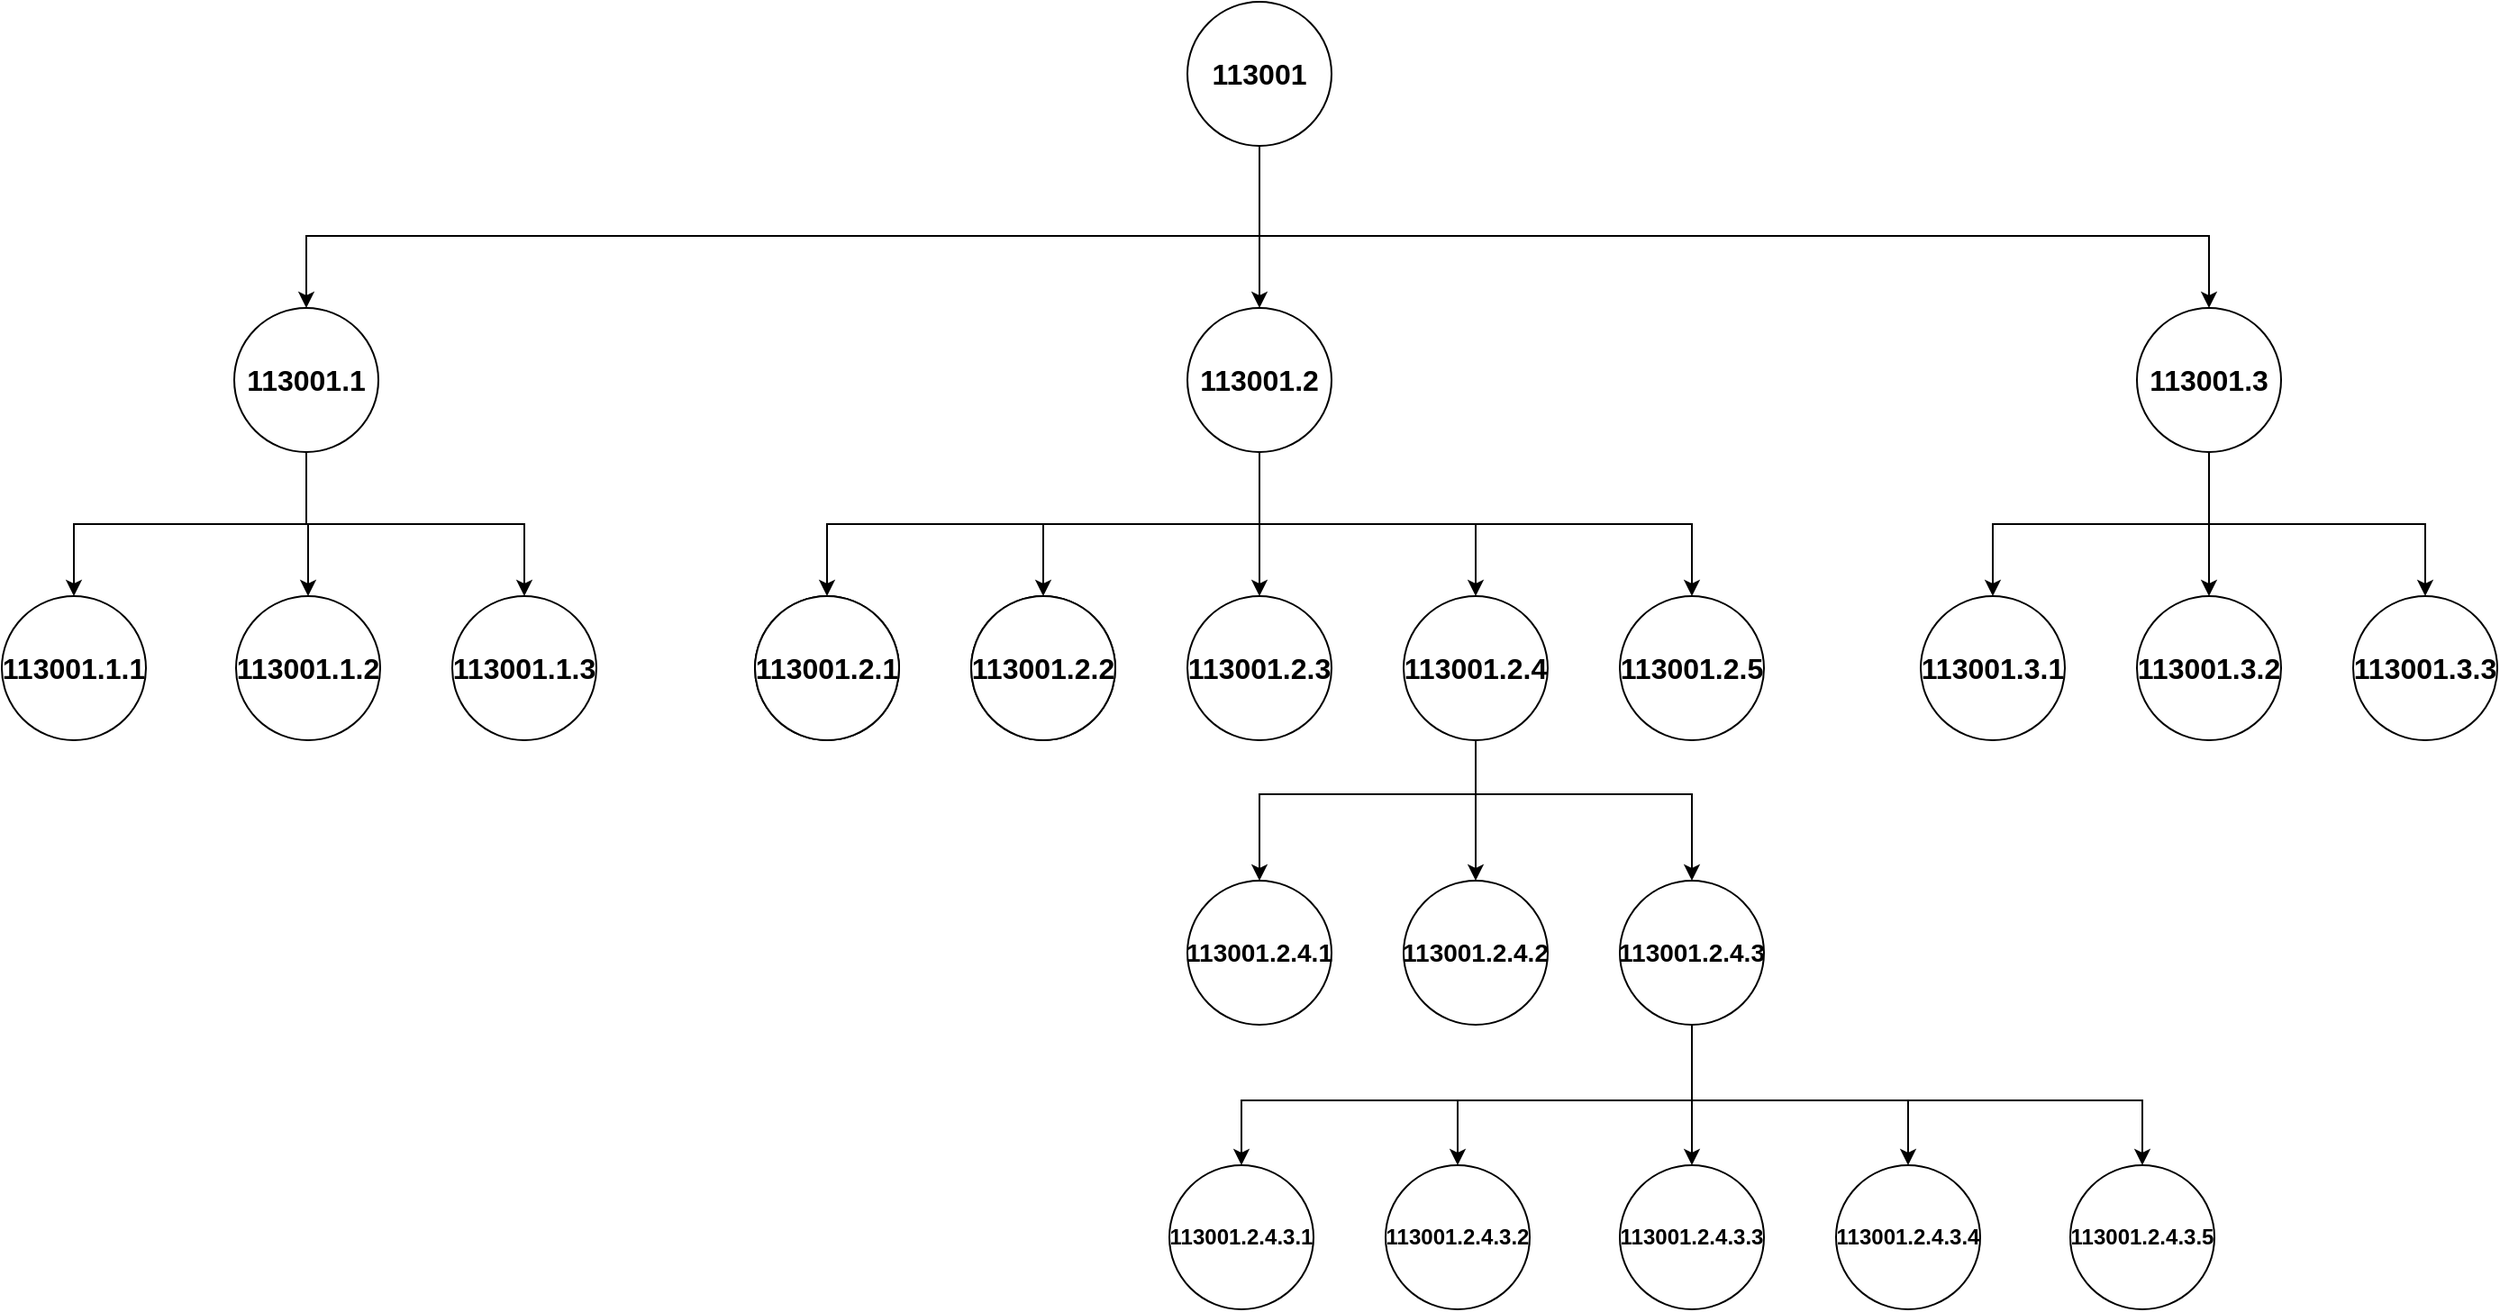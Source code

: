 <mxfile version="14.6.13" type="device"><diagram id="rQxiMimDoKxI2ceIXGzO" name="第 1 页"><mxGraphModel dx="1280" dy="818" grid="1" gridSize="10" guides="1" tooltips="1" connect="1" arrows="1" fold="1" page="1" pageScale="1" pageWidth="1169" pageHeight="827" math="0" shadow="0"><root><mxCell id="0"/><mxCell id="1" parent="0"/><mxCell id="TOgaDKDevZzOMmmwoJiZ-30" value="" style="edgeStyle=orthogonalEdgeStyle;rounded=0;orthogonalLoop=1;jettySize=auto;html=1;" edge="1" parent="1" source="TOgaDKDevZzOMmmwoJiZ-1" target="TOgaDKDevZzOMmmwoJiZ-3"><mxGeometry relative="1" as="geometry"/></mxCell><mxCell id="TOgaDKDevZzOMmmwoJiZ-32" style="edgeStyle=orthogonalEdgeStyle;rounded=0;orthogonalLoop=1;jettySize=auto;html=1;entryX=0.5;entryY=0;entryDx=0;entryDy=0;" edge="1" parent="1" source="TOgaDKDevZzOMmmwoJiZ-1" target="TOgaDKDevZzOMmmwoJiZ-4"><mxGeometry relative="1" as="geometry"><Array as="points"><mxPoint x="800" y="200"/><mxPoint x="1327" y="200"/></Array></mxGeometry></mxCell><mxCell id="TOgaDKDevZzOMmmwoJiZ-51" style="edgeStyle=orthogonalEdgeStyle;rounded=0;orthogonalLoop=1;jettySize=auto;html=1;entryX=0.5;entryY=0;entryDx=0;entryDy=0;" edge="1" parent="1" source="TOgaDKDevZzOMmmwoJiZ-1" target="TOgaDKDevZzOMmmwoJiZ-2"><mxGeometry relative="1" as="geometry"><Array as="points"><mxPoint x="800" y="200"/><mxPoint x="271" y="200"/></Array></mxGeometry></mxCell><mxCell id="TOgaDKDevZzOMmmwoJiZ-1" value="&lt;b&gt;&lt;span lang=&quot;EN-US&quot; style=&quot;font-size: 12.0pt ; font-family: &amp;#34;calibri&amp;#34; , sans-serif&quot;&gt;113001&lt;/span&gt;&lt;/b&gt;" style="ellipse;whiteSpace=wrap;html=1;aspect=fixed;" vertex="1" parent="1"><mxGeometry x="760" y="70" width="80" height="80" as="geometry"/></mxCell><mxCell id="TOgaDKDevZzOMmmwoJiZ-27" value="" style="edgeStyle=orthogonalEdgeStyle;rounded=0;orthogonalLoop=1;jettySize=auto;html=1;" edge="1" parent="1" source="TOgaDKDevZzOMmmwoJiZ-2" target="TOgaDKDevZzOMmmwoJiZ-9"><mxGeometry relative="1" as="geometry"/></mxCell><mxCell id="TOgaDKDevZzOMmmwoJiZ-28" style="edgeStyle=orthogonalEdgeStyle;rounded=0;orthogonalLoop=1;jettySize=auto;html=1;entryX=0.5;entryY=0;entryDx=0;entryDy=0;" edge="1" parent="1" source="TOgaDKDevZzOMmmwoJiZ-2" target="TOgaDKDevZzOMmmwoJiZ-8"><mxGeometry relative="1" as="geometry"><Array as="points"><mxPoint x="271" y="360"/><mxPoint x="142" y="360"/></Array></mxGeometry></mxCell><mxCell id="TOgaDKDevZzOMmmwoJiZ-29" style="edgeStyle=orthogonalEdgeStyle;rounded=0;orthogonalLoop=1;jettySize=auto;html=1;entryX=0.5;entryY=0;entryDx=0;entryDy=0;" edge="1" parent="1" source="TOgaDKDevZzOMmmwoJiZ-2" target="TOgaDKDevZzOMmmwoJiZ-10"><mxGeometry relative="1" as="geometry"><Array as="points"><mxPoint x="271" y="360"/><mxPoint x="392" y="360"/></Array></mxGeometry></mxCell><mxCell id="TOgaDKDevZzOMmmwoJiZ-2" value="&lt;b&gt;&lt;span lang=&quot;EN-US&quot; style=&quot;font-size: 12.0pt ; font-family: &amp;#34;calibri&amp;#34; , sans-serif&quot;&gt;113001.1&lt;/span&gt;&lt;/b&gt;" style="ellipse;whiteSpace=wrap;html=1;aspect=fixed;" vertex="1" parent="1"><mxGeometry x="231" y="240" width="80" height="80" as="geometry"/></mxCell><mxCell id="TOgaDKDevZzOMmmwoJiZ-22" value="" style="edgeStyle=orthogonalEdgeStyle;rounded=0;orthogonalLoop=1;jettySize=auto;html=1;" edge="1" parent="1" source="TOgaDKDevZzOMmmwoJiZ-3" target="TOgaDKDevZzOMmmwoJiZ-13"><mxGeometry relative="1" as="geometry"/></mxCell><mxCell id="TOgaDKDevZzOMmmwoJiZ-23" style="edgeStyle=orthogonalEdgeStyle;rounded=0;orthogonalLoop=1;jettySize=auto;html=1;entryX=0.5;entryY=0;entryDx=0;entryDy=0;" edge="1" parent="1" source="TOgaDKDevZzOMmmwoJiZ-3" target="TOgaDKDevZzOMmmwoJiZ-11"><mxGeometry relative="1" as="geometry"><Array as="points"><mxPoint x="800" y="360"/><mxPoint x="560" y="360"/></Array></mxGeometry></mxCell><mxCell id="TOgaDKDevZzOMmmwoJiZ-24" style="edgeStyle=orthogonalEdgeStyle;rounded=0;orthogonalLoop=1;jettySize=auto;html=1;entryX=0.5;entryY=0;entryDx=0;entryDy=0;" edge="1" parent="1" source="TOgaDKDevZzOMmmwoJiZ-3" target="TOgaDKDevZzOMmmwoJiZ-12"><mxGeometry relative="1" as="geometry"><Array as="points"><mxPoint x="800" y="360"/><mxPoint x="680" y="360"/></Array></mxGeometry></mxCell><mxCell id="TOgaDKDevZzOMmmwoJiZ-25" style="edgeStyle=orthogonalEdgeStyle;rounded=0;orthogonalLoop=1;jettySize=auto;html=1;entryX=0.5;entryY=0;entryDx=0;entryDy=0;" edge="1" parent="1" source="TOgaDKDevZzOMmmwoJiZ-3" target="TOgaDKDevZzOMmmwoJiZ-14"><mxGeometry relative="1" as="geometry"><Array as="points"><mxPoint x="800" y="360"/><mxPoint x="920" y="360"/></Array></mxGeometry></mxCell><mxCell id="TOgaDKDevZzOMmmwoJiZ-26" style="edgeStyle=orthogonalEdgeStyle;rounded=0;orthogonalLoop=1;jettySize=auto;html=1;entryX=0.5;entryY=0;entryDx=0;entryDy=0;" edge="1" parent="1" source="TOgaDKDevZzOMmmwoJiZ-3" target="TOgaDKDevZzOMmmwoJiZ-18"><mxGeometry relative="1" as="geometry"><Array as="points"><mxPoint x="800" y="360"/><mxPoint x="1040" y="360"/></Array></mxGeometry></mxCell><mxCell id="TOgaDKDevZzOMmmwoJiZ-3" value="&lt;b&gt;&lt;span lang=&quot;EN-US&quot; style=&quot;font-size: 12.0pt ; font-family: &amp;#34;calibri&amp;#34; , sans-serif&quot;&gt;113001.2&lt;/span&gt;&lt;/b&gt;" style="ellipse;whiteSpace=wrap;html=1;aspect=fixed;" vertex="1" parent="1"><mxGeometry x="760" y="240" width="80" height="80" as="geometry"/></mxCell><mxCell id="TOgaDKDevZzOMmmwoJiZ-48" value="" style="edgeStyle=orthogonalEdgeStyle;rounded=0;orthogonalLoop=1;jettySize=auto;html=1;" edge="1" parent="1" source="TOgaDKDevZzOMmmwoJiZ-4" target="TOgaDKDevZzOMmmwoJiZ-47"><mxGeometry relative="1" as="geometry"/></mxCell><mxCell id="TOgaDKDevZzOMmmwoJiZ-49" style="edgeStyle=orthogonalEdgeStyle;rounded=0;orthogonalLoop=1;jettySize=auto;html=1;entryX=0.5;entryY=0;entryDx=0;entryDy=0;" edge="1" parent="1" source="TOgaDKDevZzOMmmwoJiZ-4" target="TOgaDKDevZzOMmmwoJiZ-46"><mxGeometry relative="1" as="geometry"><Array as="points"><mxPoint x="1327" y="360"/><mxPoint x="1207" y="360"/></Array></mxGeometry></mxCell><mxCell id="TOgaDKDevZzOMmmwoJiZ-50" style="edgeStyle=orthogonalEdgeStyle;rounded=0;orthogonalLoop=1;jettySize=auto;html=1;entryX=0.5;entryY=0;entryDx=0;entryDy=0;" edge="1" parent="1" source="TOgaDKDevZzOMmmwoJiZ-4" target="TOgaDKDevZzOMmmwoJiZ-45"><mxGeometry relative="1" as="geometry"><Array as="points"><mxPoint x="1327" y="360"/><mxPoint x="1447" y="360"/></Array></mxGeometry></mxCell><mxCell id="TOgaDKDevZzOMmmwoJiZ-4" value="&lt;b&gt;&lt;span lang=&quot;EN-US&quot; style=&quot;font-size: 12.0pt ; font-family: &amp;#34;calibri&amp;#34; , sans-serif&quot;&gt;113001.3&lt;/span&gt;&lt;/b&gt;" style="ellipse;whiteSpace=wrap;html=1;aspect=fixed;" vertex="1" parent="1"><mxGeometry x="1287" y="240" width="80" height="80" as="geometry"/></mxCell><mxCell id="TOgaDKDevZzOMmmwoJiZ-8" value="&lt;b&gt;&lt;span lang=&quot;EN-US&quot; style=&quot;font-size: 12pt ; font-family: &amp;#34;calibri&amp;#34; , sans-serif&quot;&gt;113001.1.1&lt;/span&gt;&lt;/b&gt;" style="ellipse;whiteSpace=wrap;html=1;aspect=fixed;" vertex="1" parent="1"><mxGeometry x="102" y="400" width="80" height="80" as="geometry"/></mxCell><mxCell id="TOgaDKDevZzOMmmwoJiZ-9" value="&lt;b&gt;&lt;span lang=&quot;EN-US&quot; style=&quot;font-size: 12pt ; font-family: &amp;#34;calibri&amp;#34; , sans-serif&quot;&gt;113001.1.2&lt;/span&gt;&lt;/b&gt;" style="ellipse;whiteSpace=wrap;html=1;aspect=fixed;" vertex="1" parent="1"><mxGeometry x="232" y="400" width="80" height="80" as="geometry"/></mxCell><mxCell id="TOgaDKDevZzOMmmwoJiZ-10" value="&lt;b&gt;&lt;span lang=&quot;EN-US&quot; style=&quot;font-size: 12pt ; font-family: &amp;#34;calibri&amp;#34; , sans-serif&quot;&gt;113001.1.3&lt;/span&gt;&lt;/b&gt;" style="ellipse;whiteSpace=wrap;html=1;aspect=fixed;" vertex="1" parent="1"><mxGeometry x="352" y="400" width="80" height="80" as="geometry"/></mxCell><mxCell id="TOgaDKDevZzOMmmwoJiZ-11" value="&lt;b&gt;&lt;span lang=&quot;EN-US&quot; style=&quot;font-size: 12pt ; font-family: &amp;#34;calibri&amp;#34; , sans-serif&quot;&gt;113001.2.1&lt;/span&gt;&lt;/b&gt;" style="ellipse;whiteSpace=wrap;html=1;aspect=fixed;" vertex="1" parent="1"><mxGeometry x="520" y="400" width="80" height="80" as="geometry"/></mxCell><mxCell id="TOgaDKDevZzOMmmwoJiZ-12" value="&lt;b&gt;&lt;span lang=&quot;EN-US&quot; style=&quot;font-size: 12pt ; font-family: &amp;#34;calibri&amp;#34; , sans-serif&quot;&gt;113001.2.2&lt;/span&gt;&lt;/b&gt;" style="ellipse;whiteSpace=wrap;html=1;aspect=fixed;" vertex="1" parent="1"><mxGeometry x="640" y="400" width="80" height="80" as="geometry"/></mxCell><mxCell id="TOgaDKDevZzOMmmwoJiZ-13" value="&lt;b&gt;&lt;span lang=&quot;EN-US&quot; style=&quot;font-size: 12pt ; font-family: &amp;#34;calibri&amp;#34; , sans-serif&quot;&gt;113001.2.3&lt;/span&gt;&lt;/b&gt;" style="ellipse;whiteSpace=wrap;html=1;aspect=fixed;" vertex="1" parent="1"><mxGeometry x="760" y="400" width="80" height="80" as="geometry"/></mxCell><mxCell id="TOgaDKDevZzOMmmwoJiZ-19" value="" style="edgeStyle=orthogonalEdgeStyle;rounded=0;orthogonalLoop=1;jettySize=auto;html=1;" edge="1" parent="1" source="TOgaDKDevZzOMmmwoJiZ-14" target="TOgaDKDevZzOMmmwoJiZ-16"><mxGeometry relative="1" as="geometry"/></mxCell><mxCell id="TOgaDKDevZzOMmmwoJiZ-20" style="edgeStyle=orthogonalEdgeStyle;rounded=0;orthogonalLoop=1;jettySize=auto;html=1;entryX=0.5;entryY=0;entryDx=0;entryDy=0;" edge="1" parent="1" source="TOgaDKDevZzOMmmwoJiZ-14" target="TOgaDKDevZzOMmmwoJiZ-15"><mxGeometry relative="1" as="geometry"><Array as="points"><mxPoint x="920" y="510"/><mxPoint x="800" y="510"/></Array></mxGeometry></mxCell><mxCell id="TOgaDKDevZzOMmmwoJiZ-21" style="edgeStyle=orthogonalEdgeStyle;rounded=0;orthogonalLoop=1;jettySize=auto;html=1;entryX=0.5;entryY=0;entryDx=0;entryDy=0;" edge="1" parent="1" source="TOgaDKDevZzOMmmwoJiZ-14" target="TOgaDKDevZzOMmmwoJiZ-17"><mxGeometry relative="1" as="geometry"><Array as="points"><mxPoint x="920" y="510"/><mxPoint x="1040" y="510"/></Array></mxGeometry></mxCell><mxCell id="TOgaDKDevZzOMmmwoJiZ-14" value="&lt;b&gt;&lt;span lang=&quot;EN-US&quot; style=&quot;font-size: 12pt ; font-family: &amp;#34;calibri&amp;#34; , sans-serif&quot;&gt;113001.2.4&lt;/span&gt;&lt;/b&gt;" style="ellipse;whiteSpace=wrap;html=1;aspect=fixed;" vertex="1" parent="1"><mxGeometry x="880" y="400" width="80" height="80" as="geometry"/></mxCell><mxCell id="TOgaDKDevZzOMmmwoJiZ-15" value="&lt;b&gt;&lt;span lang=&quot;EN-US&quot; style=&quot;font-family: &amp;#34;calibri&amp;#34; , sans-serif&quot;&gt;&lt;font style=&quot;font-size: 14px&quot;&gt;113001.2.4.1&lt;/font&gt;&lt;/span&gt;&lt;/b&gt;" style="ellipse;whiteSpace=wrap;html=1;aspect=fixed;" vertex="1" parent="1"><mxGeometry x="760" y="558" width="80" height="80" as="geometry"/></mxCell><mxCell id="TOgaDKDevZzOMmmwoJiZ-16" value="&lt;b&gt;&lt;span lang=&quot;EN-US&quot; style=&quot;font-family: &amp;#34;calibri&amp;#34; , sans-serif&quot;&gt;&lt;font style=&quot;font-size: 14px&quot;&gt;113001.2.4.2&lt;/font&gt;&lt;/span&gt;&lt;/b&gt;" style="ellipse;whiteSpace=wrap;html=1;aspect=fixed;" vertex="1" parent="1"><mxGeometry x="880" y="558" width="80" height="80" as="geometry"/></mxCell><mxCell id="TOgaDKDevZzOMmmwoJiZ-38" value="" style="edgeStyle=orthogonalEdgeStyle;rounded=0;orthogonalLoop=1;jettySize=auto;html=1;" edge="1" parent="1" source="TOgaDKDevZzOMmmwoJiZ-17" target="TOgaDKDevZzOMmmwoJiZ-35"><mxGeometry relative="1" as="geometry"/></mxCell><mxCell id="TOgaDKDevZzOMmmwoJiZ-39" style="edgeStyle=orthogonalEdgeStyle;rounded=0;orthogonalLoop=1;jettySize=auto;html=1;entryX=0.5;entryY=0;entryDx=0;entryDy=0;" edge="1" parent="1" source="TOgaDKDevZzOMmmwoJiZ-17" target="TOgaDKDevZzOMmmwoJiZ-33"><mxGeometry relative="1" as="geometry"><Array as="points"><mxPoint x="1040" y="680"/><mxPoint x="790" y="680"/></Array></mxGeometry></mxCell><mxCell id="TOgaDKDevZzOMmmwoJiZ-40" style="edgeStyle=orthogonalEdgeStyle;rounded=0;orthogonalLoop=1;jettySize=auto;html=1;entryX=0.5;entryY=0;entryDx=0;entryDy=0;" edge="1" parent="1" source="TOgaDKDevZzOMmmwoJiZ-17" target="TOgaDKDevZzOMmmwoJiZ-34"><mxGeometry relative="1" as="geometry"><Array as="points"><mxPoint x="1040" y="680"/><mxPoint x="910" y="680"/></Array></mxGeometry></mxCell><mxCell id="TOgaDKDevZzOMmmwoJiZ-41" style="edgeStyle=orthogonalEdgeStyle;rounded=0;orthogonalLoop=1;jettySize=auto;html=1;entryX=0.5;entryY=0;entryDx=0;entryDy=0;" edge="1" parent="1" source="TOgaDKDevZzOMmmwoJiZ-17" target="TOgaDKDevZzOMmmwoJiZ-36"><mxGeometry relative="1" as="geometry"><Array as="points"><mxPoint x="1040" y="680"/><mxPoint x="1160" y="680"/></Array></mxGeometry></mxCell><mxCell id="TOgaDKDevZzOMmmwoJiZ-42" style="edgeStyle=orthogonalEdgeStyle;rounded=0;orthogonalLoop=1;jettySize=auto;html=1;entryX=0.5;entryY=0;entryDx=0;entryDy=0;" edge="1" parent="1" source="TOgaDKDevZzOMmmwoJiZ-17" target="TOgaDKDevZzOMmmwoJiZ-37"><mxGeometry relative="1" as="geometry"><Array as="points"><mxPoint x="1040" y="680"/><mxPoint x="1290" y="680"/></Array></mxGeometry></mxCell><mxCell id="TOgaDKDevZzOMmmwoJiZ-17" value="&lt;b&gt;&lt;span lang=&quot;EN-US&quot; style=&quot;font-family: &amp;#34;calibri&amp;#34; , sans-serif&quot;&gt;&lt;font style=&quot;font-size: 14px&quot;&gt;113001.2.4.3&lt;/font&gt;&lt;/span&gt;&lt;/b&gt;" style="ellipse;whiteSpace=wrap;html=1;aspect=fixed;" vertex="1" parent="1"><mxGeometry x="1000" y="558" width="80" height="80" as="geometry"/></mxCell><mxCell id="TOgaDKDevZzOMmmwoJiZ-18" value="&lt;b&gt;&lt;span lang=&quot;EN-US&quot; style=&quot;font-size: 12pt ; font-family: &amp;#34;calibri&amp;#34; , sans-serif&quot;&gt;113001.2.5&lt;/span&gt;&lt;/b&gt;" style="ellipse;whiteSpace=wrap;html=1;aspect=fixed;" vertex="1" parent="1"><mxGeometry x="1000" y="400" width="80" height="80" as="geometry"/></mxCell><mxCell id="TOgaDKDevZzOMmmwoJiZ-33" value="&lt;b&gt;&lt;span lang=&quot;EN-US&quot; style=&quot;font-family: &amp;#34;calibri&amp;#34; , sans-serif&quot;&gt;&lt;font style=&quot;font-size: 12px&quot;&gt;113001.2.4.3.1&lt;/font&gt;&lt;/span&gt;&lt;/b&gt;" style="ellipse;whiteSpace=wrap;html=1;aspect=fixed;" vertex="1" parent="1"><mxGeometry x="750" y="716" width="80" height="80" as="geometry"/></mxCell><mxCell id="TOgaDKDevZzOMmmwoJiZ-34" value="&lt;b&gt;&lt;span lang=&quot;EN-US&quot; style=&quot;font-family: &amp;#34;calibri&amp;#34; , sans-serif&quot;&gt;113001.2.4.3.2&lt;/span&gt;&lt;/b&gt;" style="ellipse;whiteSpace=wrap;html=1;aspect=fixed;" vertex="1" parent="1"><mxGeometry x="870" y="716" width="80" height="80" as="geometry"/></mxCell><mxCell id="TOgaDKDevZzOMmmwoJiZ-35" value="&lt;b&gt;&lt;span lang=&quot;EN-US&quot; style=&quot;font-family: &amp;#34;calibri&amp;#34; , sans-serif&quot;&gt;113001.2.4.3.3&lt;/span&gt;&lt;/b&gt;" style="ellipse;whiteSpace=wrap;html=1;aspect=fixed;" vertex="1" parent="1"><mxGeometry x="1000" y="716" width="80" height="80" as="geometry"/></mxCell><mxCell id="TOgaDKDevZzOMmmwoJiZ-36" value="&lt;b&gt;&lt;span lang=&quot;EN-US&quot; style=&quot;font-family: &amp;#34;calibri&amp;#34; , sans-serif&quot;&gt;113001.2.4.3.4&lt;/span&gt;&lt;/b&gt;" style="ellipse;whiteSpace=wrap;html=1;aspect=fixed;" vertex="1" parent="1"><mxGeometry x="1120" y="716" width="80" height="80" as="geometry"/></mxCell><mxCell id="TOgaDKDevZzOMmmwoJiZ-37" value="&lt;b&gt;&lt;span lang=&quot;EN-US&quot; style=&quot;font-family: &amp;#34;calibri&amp;#34; , sans-serif&quot;&gt;113001.2.4.3.5&lt;/span&gt;&lt;/b&gt;" style="ellipse;whiteSpace=wrap;html=1;aspect=fixed;" vertex="1" parent="1"><mxGeometry x="1250" y="716" width="80" height="80" as="geometry"/></mxCell><mxCell id="TOgaDKDevZzOMmmwoJiZ-43" value="&lt;b&gt;&lt;span lang=&quot;EN-US&quot; style=&quot;font-size: 12pt ; font-family: &amp;#34;calibri&amp;#34; , sans-serif&quot;&gt;113001.2.1&lt;/span&gt;&lt;/b&gt;" style="ellipse;whiteSpace=wrap;html=1;aspect=fixed;" vertex="1" parent="1"><mxGeometry x="520" y="400" width="80" height="80" as="geometry"/></mxCell><mxCell id="TOgaDKDevZzOMmmwoJiZ-44" value="&lt;b&gt;&lt;span lang=&quot;EN-US&quot; style=&quot;font-size: 12pt ; font-family: &amp;#34;calibri&amp;#34; , sans-serif&quot;&gt;113001.2.2&lt;/span&gt;&lt;/b&gt;" style="ellipse;whiteSpace=wrap;html=1;aspect=fixed;" vertex="1" parent="1"><mxGeometry x="640" y="400" width="80" height="80" as="geometry"/></mxCell><mxCell id="TOgaDKDevZzOMmmwoJiZ-45" value="&lt;b&gt;&lt;span lang=&quot;EN-US&quot; style=&quot;font-size: 12pt ; font-family: &amp;#34;calibri&amp;#34; , sans-serif&quot;&gt;113001.3.3&lt;/span&gt;&lt;/b&gt;" style="ellipse;whiteSpace=wrap;html=1;aspect=fixed;" vertex="1" parent="1"><mxGeometry x="1407" y="400" width="80" height="80" as="geometry"/></mxCell><mxCell id="TOgaDKDevZzOMmmwoJiZ-46" value="&lt;b&gt;&lt;span lang=&quot;EN-US&quot; style=&quot;font-size: 12pt ; font-family: &amp;#34;calibri&amp;#34; , sans-serif&quot;&gt;113001.3.1&lt;/span&gt;&lt;/b&gt;" style="ellipse;whiteSpace=wrap;html=1;aspect=fixed;" vertex="1" parent="1"><mxGeometry x="1167" y="400" width="80" height="80" as="geometry"/></mxCell><mxCell id="TOgaDKDevZzOMmmwoJiZ-47" value="&lt;b&gt;&lt;span lang=&quot;EN-US&quot; style=&quot;font-size: 12pt ; font-family: &amp;#34;calibri&amp;#34; , sans-serif&quot;&gt;113001.3.2&lt;/span&gt;&lt;/b&gt;" style="ellipse;whiteSpace=wrap;html=1;aspect=fixed;" vertex="1" parent="1"><mxGeometry x="1287" y="400" width="80" height="80" as="geometry"/></mxCell></root></mxGraphModel></diagram></mxfile>